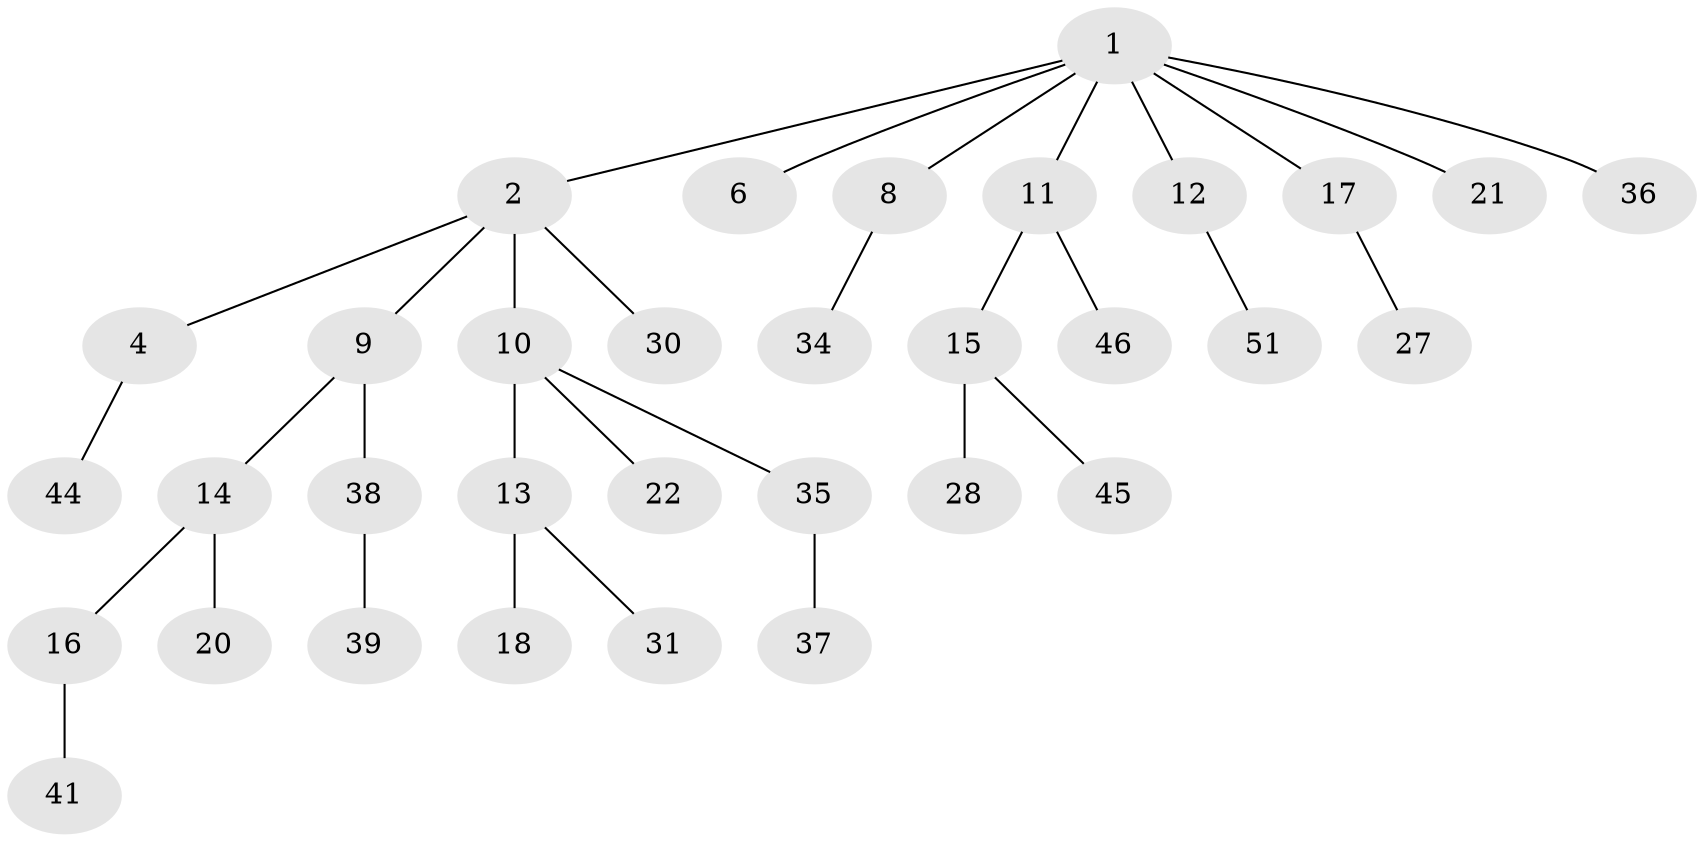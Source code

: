 // Generated by graph-tools (version 1.1) at 2025/24/03/03/25 07:24:08]
// undirected, 33 vertices, 32 edges
graph export_dot {
graph [start="1"]
  node [color=gray90,style=filled];
  1 [super="+3"];
  2 [super="+7"];
  4 [super="+5"];
  6;
  8;
  9 [super="+26"];
  10 [super="+24"];
  11 [super="+23"];
  12 [super="+48"];
  13 [super="+33"];
  14 [super="+29"];
  15 [super="+25"];
  16;
  17 [super="+19"];
  18 [super="+49"];
  20;
  21;
  22;
  27;
  28;
  30;
  31 [super="+32"];
  34 [super="+42"];
  35 [super="+40"];
  36;
  37 [super="+43"];
  38 [super="+47"];
  39;
  41;
  44;
  45 [super="+50"];
  46;
  51;
  1 -- 2;
  1 -- 8;
  1 -- 12;
  1 -- 17;
  1 -- 21;
  1 -- 36;
  1 -- 11;
  1 -- 6;
  2 -- 4;
  2 -- 9;
  2 -- 10;
  2 -- 30;
  4 -- 44;
  8 -- 34;
  9 -- 14;
  9 -- 38;
  10 -- 13;
  10 -- 22;
  10 -- 35;
  11 -- 15;
  11 -- 46;
  12 -- 51;
  13 -- 18;
  13 -- 31;
  14 -- 16;
  14 -- 20;
  15 -- 28;
  15 -- 45;
  16 -- 41;
  17 -- 27;
  35 -- 37;
  38 -- 39;
}
